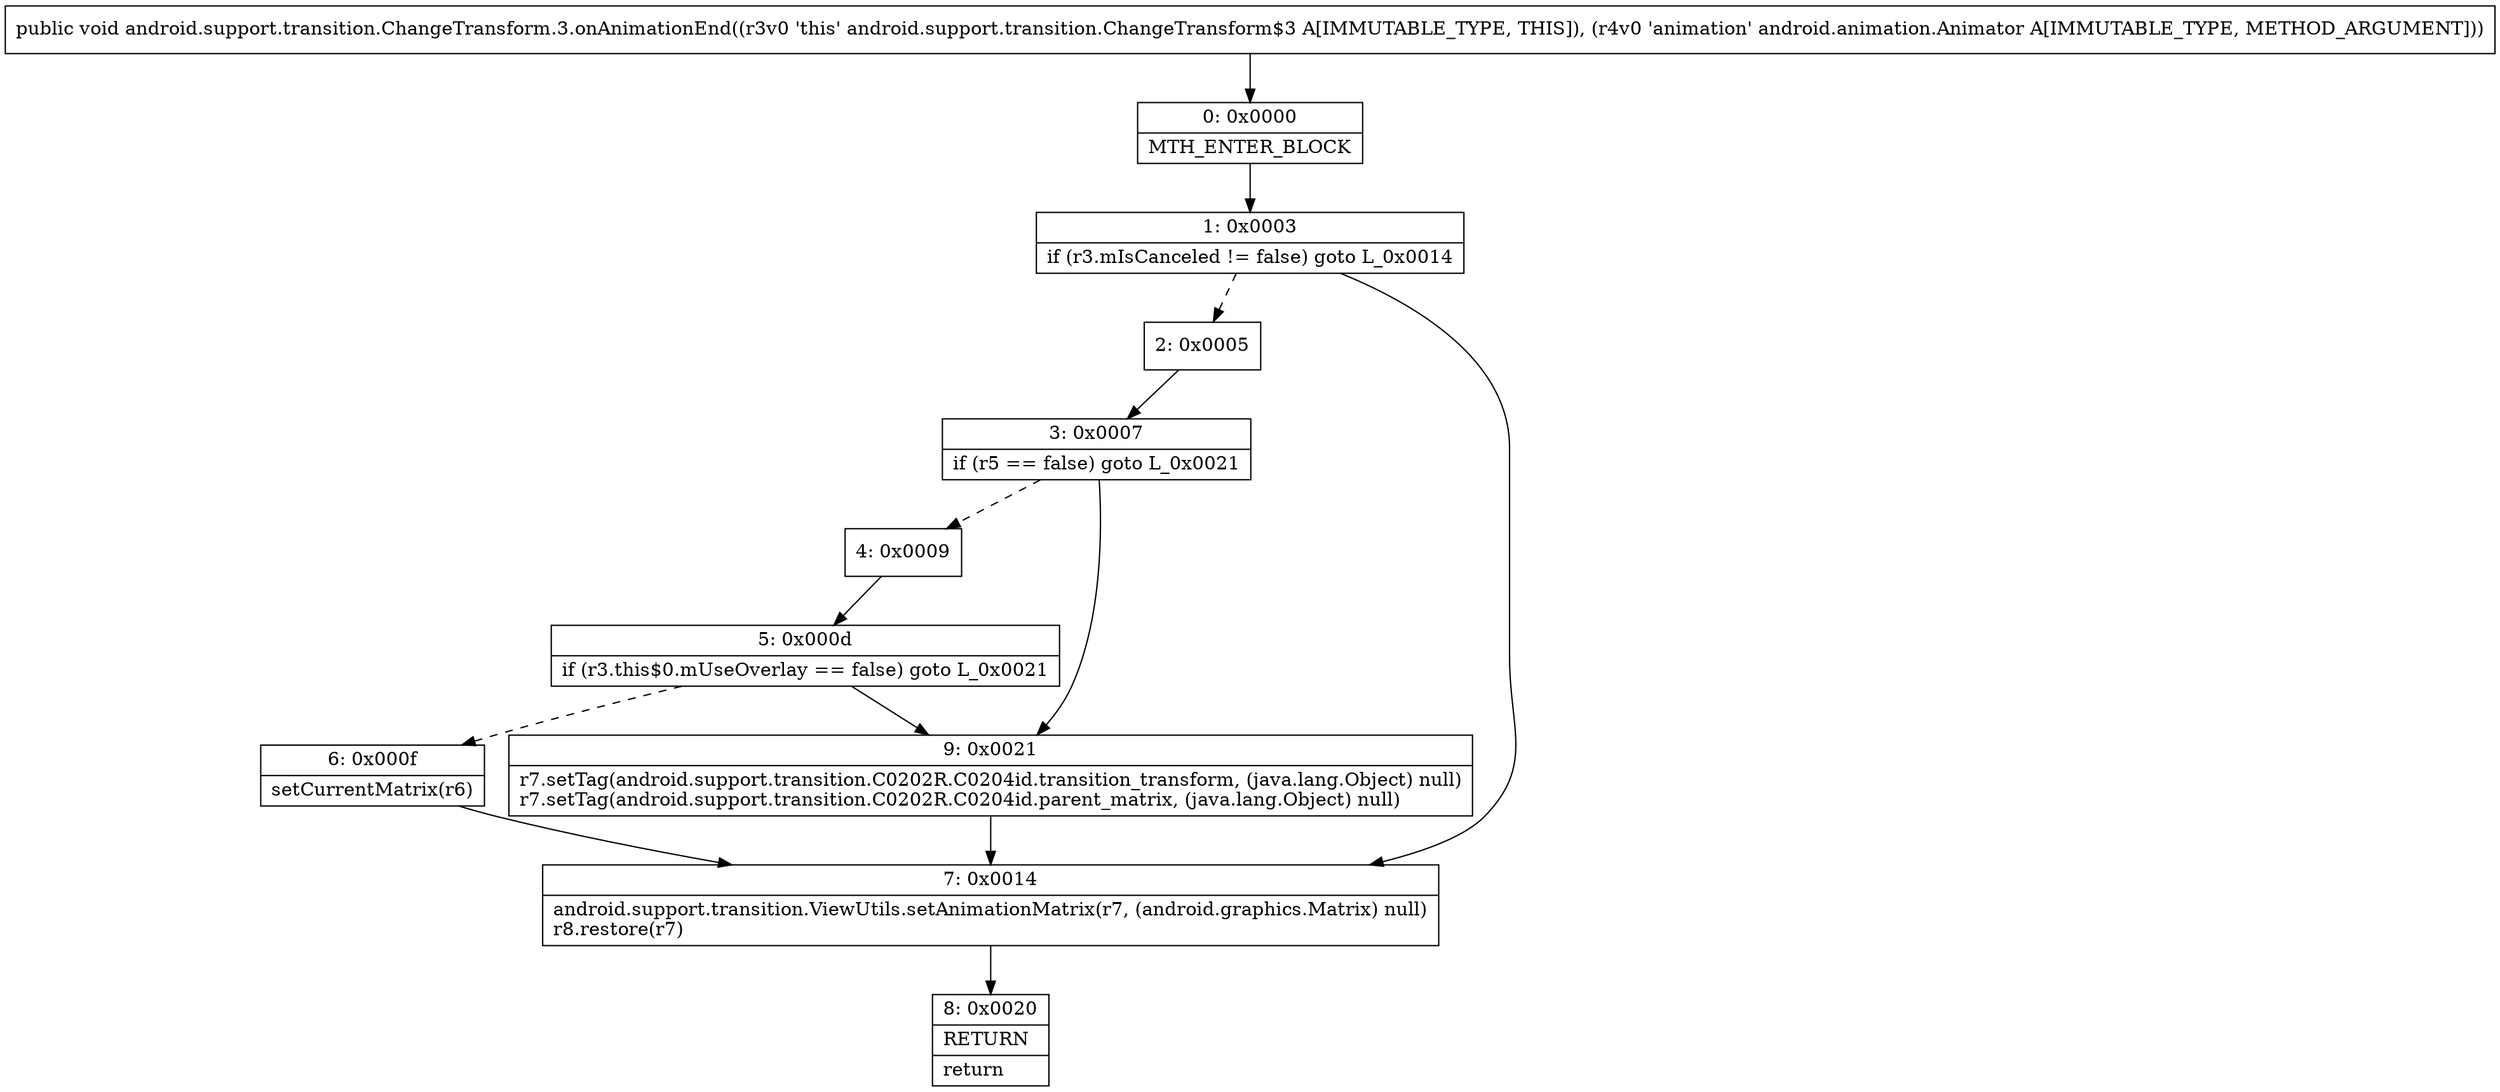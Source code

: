 digraph "CFG forandroid.support.transition.ChangeTransform.3.onAnimationEnd(Landroid\/animation\/Animator;)V" {
Node_0 [shape=record,label="{0\:\ 0x0000|MTH_ENTER_BLOCK\l}"];
Node_1 [shape=record,label="{1\:\ 0x0003|if (r3.mIsCanceled != false) goto L_0x0014\l}"];
Node_2 [shape=record,label="{2\:\ 0x0005}"];
Node_3 [shape=record,label="{3\:\ 0x0007|if (r5 == false) goto L_0x0021\l}"];
Node_4 [shape=record,label="{4\:\ 0x0009}"];
Node_5 [shape=record,label="{5\:\ 0x000d|if (r3.this$0.mUseOverlay == false) goto L_0x0021\l}"];
Node_6 [shape=record,label="{6\:\ 0x000f|setCurrentMatrix(r6)\l}"];
Node_7 [shape=record,label="{7\:\ 0x0014|android.support.transition.ViewUtils.setAnimationMatrix(r7, (android.graphics.Matrix) null)\lr8.restore(r7)\l}"];
Node_8 [shape=record,label="{8\:\ 0x0020|RETURN\l|return\l}"];
Node_9 [shape=record,label="{9\:\ 0x0021|r7.setTag(android.support.transition.C0202R.C0204id.transition_transform, (java.lang.Object) null)\lr7.setTag(android.support.transition.C0202R.C0204id.parent_matrix, (java.lang.Object) null)\l}"];
MethodNode[shape=record,label="{public void android.support.transition.ChangeTransform.3.onAnimationEnd((r3v0 'this' android.support.transition.ChangeTransform$3 A[IMMUTABLE_TYPE, THIS]), (r4v0 'animation' android.animation.Animator A[IMMUTABLE_TYPE, METHOD_ARGUMENT])) }"];
MethodNode -> Node_0;
Node_0 -> Node_1;
Node_1 -> Node_2[style=dashed];
Node_1 -> Node_7;
Node_2 -> Node_3;
Node_3 -> Node_4[style=dashed];
Node_3 -> Node_9;
Node_4 -> Node_5;
Node_5 -> Node_6[style=dashed];
Node_5 -> Node_9;
Node_6 -> Node_7;
Node_7 -> Node_8;
Node_9 -> Node_7;
}

